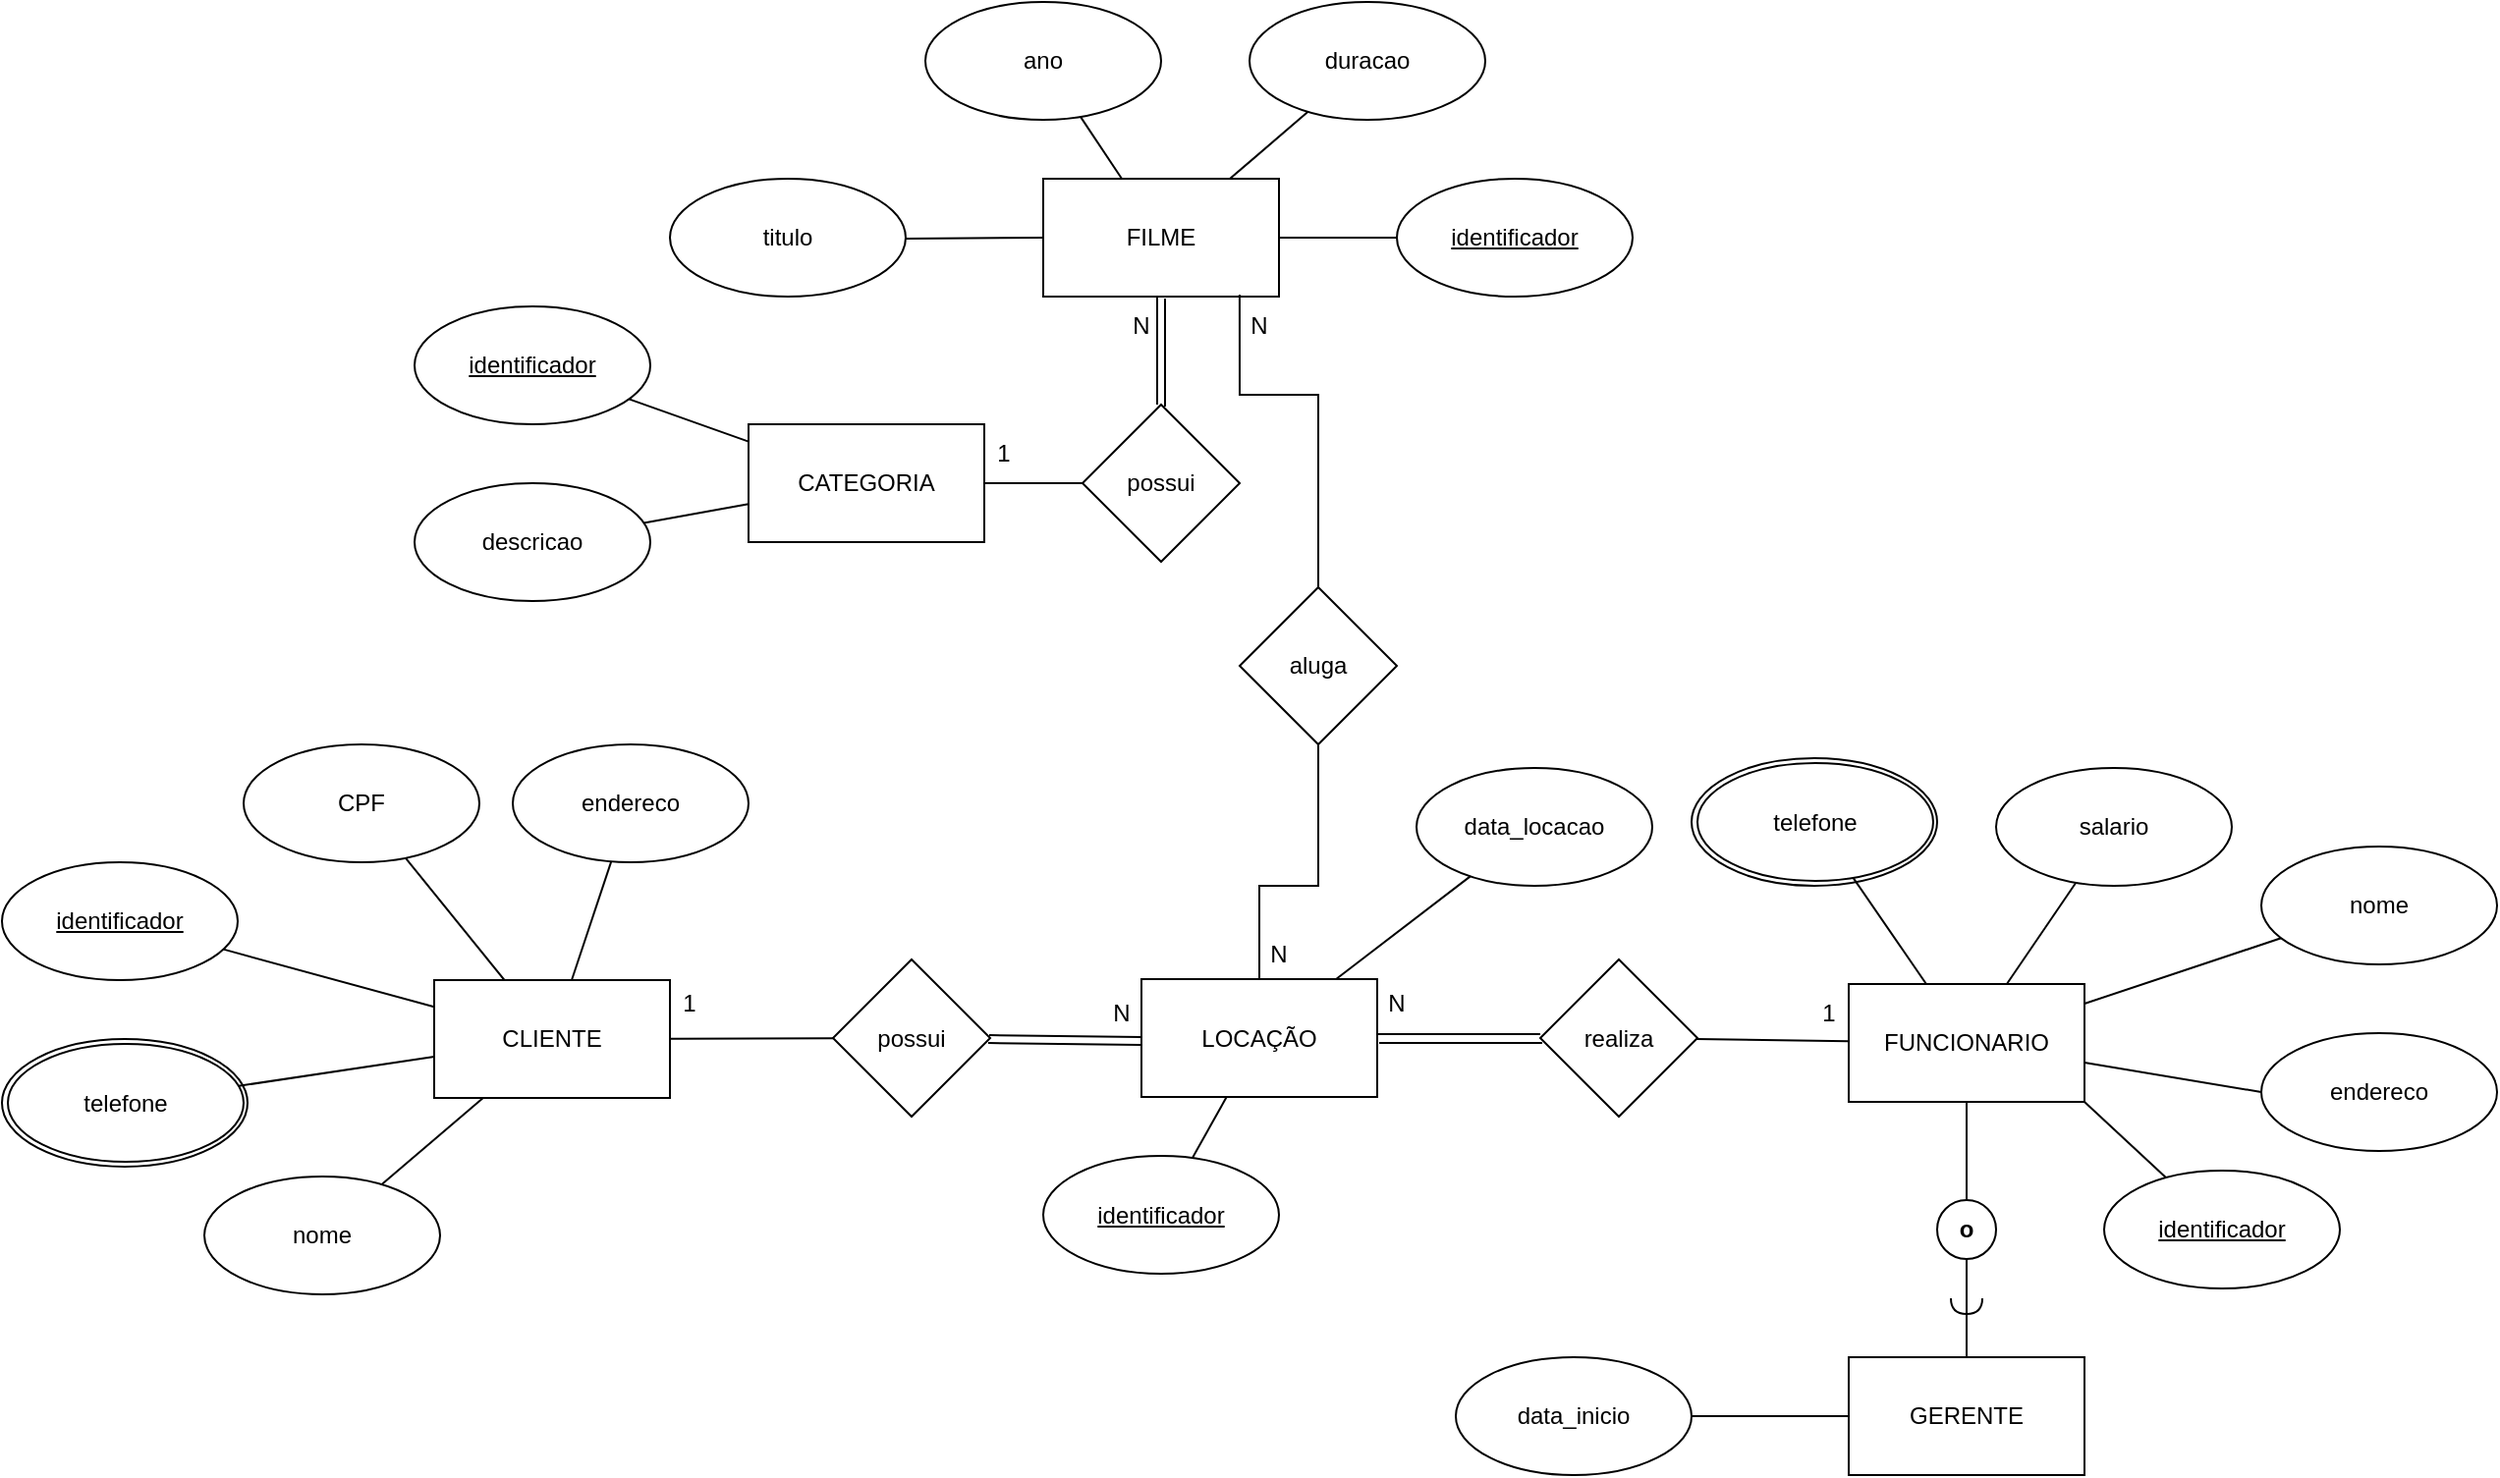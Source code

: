 <mxfile version="24.2.1" type="github">
  <diagram name="Página-1" id="e2H7z5z1DHi275R7N4fV">
    <mxGraphModel dx="2261" dy="746" grid="1" gridSize="10" guides="1" tooltips="1" connect="1" arrows="1" fold="1" page="1" pageScale="1" pageWidth="827" pageHeight="1169" math="0" shadow="0">
      <root>
        <mxCell id="0" />
        <mxCell id="1" parent="0" />
        <mxCell id="LUpjCwsab1zt48BQV9qQ-1" value="FUNCIONARIO" style="rounded=0;whiteSpace=wrap;html=1;" vertex="1" parent="1">
          <mxGeometry x="860" y="500" width="120" height="60" as="geometry" />
        </mxCell>
        <mxCell id="LUpjCwsab1zt48BQV9qQ-2" value="GERENTE" style="rounded=0;whiteSpace=wrap;html=1;" vertex="1" parent="1">
          <mxGeometry x="860" y="690" width="120" height="60" as="geometry" />
        </mxCell>
        <mxCell id="LUpjCwsab1zt48BQV9qQ-3" value="CLIENTE" style="rounded=0;whiteSpace=wrap;html=1;" vertex="1" parent="1">
          <mxGeometry x="140" y="498" width="120" height="60" as="geometry" />
        </mxCell>
        <mxCell id="LUpjCwsab1zt48BQV9qQ-4" value="FILME" style="rounded=0;whiteSpace=wrap;html=1;" vertex="1" parent="1">
          <mxGeometry x="450" y="90" width="120" height="60" as="geometry" />
        </mxCell>
        <mxCell id="LUpjCwsab1zt48BQV9qQ-5" value="CATEGORIA" style="rounded=0;whiteSpace=wrap;html=1;" vertex="1" parent="1">
          <mxGeometry x="300" y="215" width="120" height="60" as="geometry" />
        </mxCell>
        <mxCell id="LUpjCwsab1zt48BQV9qQ-6" value="LOCAÇÃO" style="rounded=0;whiteSpace=wrap;html=1;" vertex="1" parent="1">
          <mxGeometry x="500" y="497.5" width="120" height="60" as="geometry" />
        </mxCell>
        <mxCell id="LUpjCwsab1zt48BQV9qQ-7" value="salario" style="ellipse;whiteSpace=wrap;html=1;" vertex="1" parent="1">
          <mxGeometry x="935" y="390" width="120" height="60" as="geometry" />
        </mxCell>
        <mxCell id="LUpjCwsab1zt48BQV9qQ-8" value="&lt;u&gt;identificador&lt;/u&gt;" style="ellipse;whiteSpace=wrap;html=1;" vertex="1" parent="1">
          <mxGeometry x="990" y="595" width="120" height="60" as="geometry" />
        </mxCell>
        <mxCell id="LUpjCwsab1zt48BQV9qQ-9" value="endereco" style="ellipse;whiteSpace=wrap;html=1;" vertex="1" parent="1">
          <mxGeometry x="1070" y="525" width="120" height="60" as="geometry" />
        </mxCell>
        <mxCell id="LUpjCwsab1zt48BQV9qQ-10" value="nome" style="ellipse;whiteSpace=wrap;html=1;" vertex="1" parent="1">
          <mxGeometry x="1070" y="430" width="120" height="60" as="geometry" />
        </mxCell>
        <mxCell id="LUpjCwsab1zt48BQV9qQ-11" value="" style="ellipse;whiteSpace=wrap;html=1;perimeterSpacing=0;" vertex="1" parent="1">
          <mxGeometry x="780" y="385" width="125" height="65" as="geometry" />
        </mxCell>
        <mxCell id="LUpjCwsab1zt48BQV9qQ-12" value="telefone" style="ellipse;whiteSpace=wrap;html=1;perimeterSpacing=0;" vertex="1" parent="1">
          <mxGeometry x="783" y="387.5" width="120" height="60" as="geometry" />
        </mxCell>
        <mxCell id="LUpjCwsab1zt48BQV9qQ-13" value="" style="endArrow=none;html=1;rounded=0;" edge="1" parent="1" source="LUpjCwsab1zt48BQV9qQ-12" target="LUpjCwsab1zt48BQV9qQ-1">
          <mxGeometry width="50" height="50" relative="1" as="geometry">
            <mxPoint x="820" y="540" as="sourcePoint" />
            <mxPoint x="740" y="370" as="targetPoint" />
          </mxGeometry>
        </mxCell>
        <mxCell id="LUpjCwsab1zt48BQV9qQ-14" value="" style="endArrow=none;html=1;rounded=0;exitX=1;exitY=1;exitDx=0;exitDy=0;" edge="1" parent="1" source="LUpjCwsab1zt48BQV9qQ-1" target="LUpjCwsab1zt48BQV9qQ-8">
          <mxGeometry width="50" height="50" relative="1" as="geometry">
            <mxPoint x="690" y="420" as="sourcePoint" />
            <mxPoint x="740" y="370" as="targetPoint" />
          </mxGeometry>
        </mxCell>
        <mxCell id="LUpjCwsab1zt48BQV9qQ-15" value="" style="endArrow=none;html=1;rounded=0;" edge="1" parent="1" source="LUpjCwsab1zt48BQV9qQ-7" target="LUpjCwsab1zt48BQV9qQ-1">
          <mxGeometry width="50" height="50" relative="1" as="geometry">
            <mxPoint x="690" y="420" as="sourcePoint" />
            <mxPoint x="740" y="370" as="targetPoint" />
          </mxGeometry>
        </mxCell>
        <mxCell id="LUpjCwsab1zt48BQV9qQ-16" value="" style="endArrow=none;html=1;rounded=0;entryX=0;entryY=0.5;entryDx=0;entryDy=0;" edge="1" parent="1" source="LUpjCwsab1zt48BQV9qQ-1" target="LUpjCwsab1zt48BQV9qQ-9">
          <mxGeometry width="50" height="50" relative="1" as="geometry">
            <mxPoint x="690" y="420" as="sourcePoint" />
            <mxPoint x="740" y="370" as="targetPoint" />
          </mxGeometry>
        </mxCell>
        <mxCell id="LUpjCwsab1zt48BQV9qQ-17" value="" style="endArrow=none;html=1;rounded=0;" edge="1" parent="1" source="LUpjCwsab1zt48BQV9qQ-1" target="LUpjCwsab1zt48BQV9qQ-10">
          <mxGeometry width="50" height="50" relative="1" as="geometry">
            <mxPoint x="690" y="420" as="sourcePoint" />
            <mxPoint x="740" y="370" as="targetPoint" />
          </mxGeometry>
        </mxCell>
        <mxCell id="LUpjCwsab1zt48BQV9qQ-18" value="&lt;b&gt;o&lt;/b&gt;" style="ellipse;whiteSpace=wrap;html=1;aspect=fixed;" vertex="1" parent="1">
          <mxGeometry x="905" y="610" width="30" height="30" as="geometry" />
        </mxCell>
        <mxCell id="LUpjCwsab1zt48BQV9qQ-19" value="" style="endArrow=halfCircle;html=1;rounded=0;endFill=0;" edge="1" parent="1" source="LUpjCwsab1zt48BQV9qQ-2">
          <mxGeometry width="50" height="50" relative="1" as="geometry">
            <mxPoint x="690" y="420" as="sourcePoint" />
            <mxPoint x="920" y="660" as="targetPoint" />
          </mxGeometry>
        </mxCell>
        <mxCell id="LUpjCwsab1zt48BQV9qQ-20" value="" style="endArrow=none;html=1;rounded=0;entryX=0.5;entryY=0;entryDx=0;entryDy=0;" edge="1" parent="1" source="LUpjCwsab1zt48BQV9qQ-1" target="LUpjCwsab1zt48BQV9qQ-18">
          <mxGeometry width="50" height="50" relative="1" as="geometry">
            <mxPoint x="690" y="420" as="sourcePoint" />
            <mxPoint x="740" y="370" as="targetPoint" />
          </mxGeometry>
        </mxCell>
        <mxCell id="LUpjCwsab1zt48BQV9qQ-21" value="" style="endArrow=none;html=1;rounded=0;entryX=0.5;entryY=1;entryDx=0;entryDy=0;" edge="1" parent="1" target="LUpjCwsab1zt48BQV9qQ-18">
          <mxGeometry width="50" height="50" relative="1" as="geometry">
            <mxPoint x="920" y="670" as="sourcePoint" />
            <mxPoint x="740" y="470" as="targetPoint" />
          </mxGeometry>
        </mxCell>
        <mxCell id="LUpjCwsab1zt48BQV9qQ-22" value="data_inicio" style="ellipse;whiteSpace=wrap;html=1;" vertex="1" parent="1">
          <mxGeometry x="660" y="690" width="120" height="60" as="geometry" />
        </mxCell>
        <mxCell id="LUpjCwsab1zt48BQV9qQ-23" value="" style="endArrow=none;html=1;rounded=0;" edge="1" parent="1" source="LUpjCwsab1zt48BQV9qQ-22" target="LUpjCwsab1zt48BQV9qQ-2">
          <mxGeometry width="50" height="50" relative="1" as="geometry">
            <mxPoint x="690" y="520" as="sourcePoint" />
            <mxPoint x="740" y="470" as="targetPoint" />
          </mxGeometry>
        </mxCell>
        <mxCell id="LUpjCwsab1zt48BQV9qQ-25" value="&lt;u&gt;identificador&lt;/u&gt;" style="ellipse;whiteSpace=wrap;html=1;" vertex="1" parent="1">
          <mxGeometry x="130" y="155" width="120" height="60" as="geometry" />
        </mxCell>
        <mxCell id="LUpjCwsab1zt48BQV9qQ-26" value="" style="endArrow=none;html=1;rounded=0;" edge="1" parent="1" source="LUpjCwsab1zt48BQV9qQ-25" target="LUpjCwsab1zt48BQV9qQ-5">
          <mxGeometry width="50" height="50" relative="1" as="geometry">
            <mxPoint x="530" y="200" as="sourcePoint" />
            <mxPoint x="580" y="150" as="targetPoint" />
          </mxGeometry>
        </mxCell>
        <mxCell id="LUpjCwsab1zt48BQV9qQ-27" value="descricao" style="ellipse;whiteSpace=wrap;html=1;" vertex="1" parent="1">
          <mxGeometry x="130" y="245" width="120" height="60" as="geometry" />
        </mxCell>
        <mxCell id="LUpjCwsab1zt48BQV9qQ-28" value="" style="endArrow=none;html=1;rounded=0;" edge="1" parent="1" source="LUpjCwsab1zt48BQV9qQ-27" target="LUpjCwsab1zt48BQV9qQ-5">
          <mxGeometry width="50" height="50" relative="1" as="geometry">
            <mxPoint x="530" y="300" as="sourcePoint" />
            <mxPoint x="580" y="250" as="targetPoint" />
          </mxGeometry>
        </mxCell>
        <mxCell id="LUpjCwsab1zt48BQV9qQ-29" value="&lt;u&gt;identificador&lt;/u&gt;" style="ellipse;whiteSpace=wrap;html=1;" vertex="1" parent="1">
          <mxGeometry x="630" y="90" width="120" height="60" as="geometry" />
        </mxCell>
        <mxCell id="LUpjCwsab1zt48BQV9qQ-30" value="titulo" style="ellipse;whiteSpace=wrap;html=1;" vertex="1" parent="1">
          <mxGeometry x="260" y="90" width="120" height="60" as="geometry" />
        </mxCell>
        <mxCell id="LUpjCwsab1zt48BQV9qQ-31" value="ano" style="ellipse;whiteSpace=wrap;html=1;" vertex="1" parent="1">
          <mxGeometry x="390" width="120" height="60" as="geometry" />
        </mxCell>
        <mxCell id="LUpjCwsab1zt48BQV9qQ-33" value="duracao" style="ellipse;whiteSpace=wrap;html=1;" vertex="1" parent="1">
          <mxGeometry x="555" width="120" height="60" as="geometry" />
        </mxCell>
        <mxCell id="LUpjCwsab1zt48BQV9qQ-35" value="" style="endArrow=none;html=1;rounded=0;" edge="1" parent="1" source="LUpjCwsab1zt48BQV9qQ-4" target="LUpjCwsab1zt48BQV9qQ-31">
          <mxGeometry width="50" height="50" relative="1" as="geometry">
            <mxPoint x="340" y="70" as="sourcePoint" />
            <mxPoint x="390" y="20" as="targetPoint" />
          </mxGeometry>
        </mxCell>
        <mxCell id="LUpjCwsab1zt48BQV9qQ-36" value="" style="endArrow=none;html=1;rounded=0;" edge="1" parent="1" source="LUpjCwsab1zt48BQV9qQ-30" target="LUpjCwsab1zt48BQV9qQ-4">
          <mxGeometry width="50" height="50" relative="1" as="geometry">
            <mxPoint x="340" y="70" as="sourcePoint" />
            <mxPoint x="390" y="20" as="targetPoint" />
          </mxGeometry>
        </mxCell>
        <mxCell id="LUpjCwsab1zt48BQV9qQ-37" value="" style="endArrow=none;html=1;rounded=0;" edge="1" parent="1" source="LUpjCwsab1zt48BQV9qQ-4" target="LUpjCwsab1zt48BQV9qQ-33">
          <mxGeometry width="50" height="50" relative="1" as="geometry">
            <mxPoint x="340" y="70" as="sourcePoint" />
            <mxPoint x="390" y="20" as="targetPoint" />
          </mxGeometry>
        </mxCell>
        <mxCell id="LUpjCwsab1zt48BQV9qQ-38" value="" style="endArrow=none;html=1;rounded=0;" edge="1" parent="1" source="LUpjCwsab1zt48BQV9qQ-29" target="LUpjCwsab1zt48BQV9qQ-4">
          <mxGeometry width="50" height="50" relative="1" as="geometry">
            <mxPoint x="340" y="70" as="sourcePoint" />
            <mxPoint x="390" y="20" as="targetPoint" />
          </mxGeometry>
        </mxCell>
        <mxCell id="LUpjCwsab1zt48BQV9qQ-40" value="" style="ellipse;whiteSpace=wrap;html=1;perimeterSpacing=0;" vertex="1" parent="1">
          <mxGeometry x="-80" y="528" width="125" height="65" as="geometry" />
        </mxCell>
        <mxCell id="LUpjCwsab1zt48BQV9qQ-41" value="telefone" style="ellipse;whiteSpace=wrap;html=1;perimeterSpacing=0;" vertex="1" parent="1">
          <mxGeometry x="-77" y="530.5" width="120" height="60" as="geometry" />
        </mxCell>
        <mxCell id="LUpjCwsab1zt48BQV9qQ-42" value="&lt;u&gt;identificador&lt;/u&gt;" style="ellipse;whiteSpace=wrap;html=1;" vertex="1" parent="1">
          <mxGeometry x="-80" y="438" width="120" height="60" as="geometry" />
        </mxCell>
        <mxCell id="LUpjCwsab1zt48BQV9qQ-43" value="nome" style="ellipse;whiteSpace=wrap;html=1;" vertex="1" parent="1">
          <mxGeometry x="23" y="598" width="120" height="60" as="geometry" />
        </mxCell>
        <mxCell id="LUpjCwsab1zt48BQV9qQ-44" value="CPF" style="ellipse;whiteSpace=wrap;html=1;" vertex="1" parent="1">
          <mxGeometry x="43" y="378" width="120" height="60" as="geometry" />
        </mxCell>
        <mxCell id="LUpjCwsab1zt48BQV9qQ-45" value="endereco" style="ellipse;whiteSpace=wrap;html=1;" vertex="1" parent="1">
          <mxGeometry x="180" y="378" width="120" height="60" as="geometry" />
        </mxCell>
        <mxCell id="LUpjCwsab1zt48BQV9qQ-46" value="" style="endArrow=none;html=1;rounded=0;" edge="1" parent="1" source="LUpjCwsab1zt48BQV9qQ-44" target="LUpjCwsab1zt48BQV9qQ-3">
          <mxGeometry width="50" height="50" relative="1" as="geometry">
            <mxPoint x="380" y="478" as="sourcePoint" />
            <mxPoint x="430" y="428" as="targetPoint" />
          </mxGeometry>
        </mxCell>
        <mxCell id="LUpjCwsab1zt48BQV9qQ-47" value="" style="endArrow=none;html=1;rounded=0;" edge="1" parent="1" source="LUpjCwsab1zt48BQV9qQ-42" target="LUpjCwsab1zt48BQV9qQ-3">
          <mxGeometry width="50" height="50" relative="1" as="geometry">
            <mxPoint x="380" y="478" as="sourcePoint" />
            <mxPoint x="430" y="428" as="targetPoint" />
          </mxGeometry>
        </mxCell>
        <mxCell id="LUpjCwsab1zt48BQV9qQ-48" value="" style="endArrow=none;html=1;rounded=0;" edge="1" parent="1" source="LUpjCwsab1zt48BQV9qQ-41" target="LUpjCwsab1zt48BQV9qQ-3">
          <mxGeometry width="50" height="50" relative="1" as="geometry">
            <mxPoint x="380" y="478" as="sourcePoint" />
            <mxPoint x="430" y="428" as="targetPoint" />
          </mxGeometry>
        </mxCell>
        <mxCell id="LUpjCwsab1zt48BQV9qQ-49" value="" style="endArrow=none;html=1;rounded=0;" edge="1" parent="1" source="LUpjCwsab1zt48BQV9qQ-43" target="LUpjCwsab1zt48BQV9qQ-3">
          <mxGeometry width="50" height="50" relative="1" as="geometry">
            <mxPoint x="380" y="478" as="sourcePoint" />
            <mxPoint x="430" y="428" as="targetPoint" />
          </mxGeometry>
        </mxCell>
        <mxCell id="LUpjCwsab1zt48BQV9qQ-50" value="" style="endArrow=none;html=1;rounded=0;" edge="1" parent="1" source="LUpjCwsab1zt48BQV9qQ-45" target="LUpjCwsab1zt48BQV9qQ-3">
          <mxGeometry width="50" height="50" relative="1" as="geometry">
            <mxPoint x="690" y="618" as="sourcePoint" />
            <mxPoint x="740" y="568" as="targetPoint" />
          </mxGeometry>
        </mxCell>
        <mxCell id="LUpjCwsab1zt48BQV9qQ-51" value="&lt;u&gt;identificador&lt;/u&gt;" style="ellipse;whiteSpace=wrap;html=1;" vertex="1" parent="1">
          <mxGeometry x="450" y="587.5" width="120" height="60" as="geometry" />
        </mxCell>
        <mxCell id="LUpjCwsab1zt48BQV9qQ-52" value="data_locacao" style="ellipse;whiteSpace=wrap;html=1;" vertex="1" parent="1">
          <mxGeometry x="640" y="390" width="120" height="60" as="geometry" />
        </mxCell>
        <mxCell id="LUpjCwsab1zt48BQV9qQ-53" value="" style="endArrow=none;html=1;rounded=0;" edge="1" parent="1" source="LUpjCwsab1zt48BQV9qQ-51" target="LUpjCwsab1zt48BQV9qQ-6">
          <mxGeometry width="50" height="50" relative="1" as="geometry">
            <mxPoint x="660" y="387.5" as="sourcePoint" />
            <mxPoint x="710" y="337.5" as="targetPoint" />
          </mxGeometry>
        </mxCell>
        <mxCell id="LUpjCwsab1zt48BQV9qQ-54" value="" style="endArrow=none;html=1;rounded=0;" edge="1" parent="1" source="LUpjCwsab1zt48BQV9qQ-52" target="LUpjCwsab1zt48BQV9qQ-6">
          <mxGeometry width="50" height="50" relative="1" as="geometry">
            <mxPoint x="660" y="387.5" as="sourcePoint" />
            <mxPoint x="710" y="337.5" as="targetPoint" />
          </mxGeometry>
        </mxCell>
        <mxCell id="LUpjCwsab1zt48BQV9qQ-55" value="possui" style="rhombus;whiteSpace=wrap;html=1;" vertex="1" parent="1">
          <mxGeometry x="470" y="205" width="80" height="80" as="geometry" />
        </mxCell>
        <mxCell id="LUpjCwsab1zt48BQV9qQ-56" value="" style="endArrow=none;html=1;rounded=0;" edge="1" parent="1">
          <mxGeometry width="50" height="50" relative="1" as="geometry">
            <mxPoint x="508" y="150" as="sourcePoint" />
            <mxPoint x="508" y="205" as="targetPoint" />
          </mxGeometry>
        </mxCell>
        <mxCell id="LUpjCwsab1zt48BQV9qQ-57" value="" style="endArrow=none;html=1;rounded=0;" edge="1" parent="1" source="LUpjCwsab1zt48BQV9qQ-5" target="LUpjCwsab1zt48BQV9qQ-55">
          <mxGeometry width="50" height="50" relative="1" as="geometry">
            <mxPoint x="480" y="360" as="sourcePoint" />
            <mxPoint x="530" y="310" as="targetPoint" />
          </mxGeometry>
        </mxCell>
        <mxCell id="LUpjCwsab1zt48BQV9qQ-58" value="realiza" style="rhombus;whiteSpace=wrap;html=1;" vertex="1" parent="1">
          <mxGeometry x="703" y="487.5" width="80" height="80" as="geometry" />
        </mxCell>
        <mxCell id="LUpjCwsab1zt48BQV9qQ-59" value="" style="endArrow=none;html=1;rounded=0;" edge="1" parent="1">
          <mxGeometry width="50" height="50" relative="1" as="geometry">
            <mxPoint x="620" y="525.5" as="sourcePoint" />
            <mxPoint x="703" y="525.5" as="targetPoint" />
          </mxGeometry>
        </mxCell>
        <mxCell id="LUpjCwsab1zt48BQV9qQ-60" value="" style="endArrow=none;html=1;rounded=0;" edge="1" parent="1" source="LUpjCwsab1zt48BQV9qQ-58" target="LUpjCwsab1zt48BQV9qQ-1">
          <mxGeometry width="50" height="50" relative="1" as="geometry">
            <mxPoint x="390" y="460" as="sourcePoint" />
            <mxPoint x="440" y="410" as="targetPoint" />
          </mxGeometry>
        </mxCell>
        <mxCell id="LUpjCwsab1zt48BQV9qQ-61" value="1" style="text;html=1;align=center;verticalAlign=middle;whiteSpace=wrap;rounded=0;" vertex="1" parent="1">
          <mxGeometry x="420" y="215" width="20" height="30" as="geometry" />
        </mxCell>
        <mxCell id="LUpjCwsab1zt48BQV9qQ-62" value="N" style="text;html=1;align=center;verticalAlign=middle;whiteSpace=wrap;rounded=0;" vertex="1" parent="1">
          <mxGeometry x="490" y="150" width="20" height="30" as="geometry" />
        </mxCell>
        <mxCell id="LUpjCwsab1zt48BQV9qQ-64" value="" style="endArrow=none;html=1;rounded=0;" edge="1" parent="1">
          <mxGeometry width="50" height="50" relative="1" as="geometry">
            <mxPoint x="512" y="151" as="sourcePoint" />
            <mxPoint x="512" y="206" as="targetPoint" />
          </mxGeometry>
        </mxCell>
        <mxCell id="LUpjCwsab1zt48BQV9qQ-65" value="" style="endArrow=none;html=1;rounded=0;strokeWidth=1;" edge="1" parent="1">
          <mxGeometry width="50" height="50" relative="1" as="geometry">
            <mxPoint x="621" y="530" as="sourcePoint" />
            <mxPoint x="704" y="530" as="targetPoint" />
          </mxGeometry>
        </mxCell>
        <mxCell id="LUpjCwsab1zt48BQV9qQ-67" value="N" style="text;html=1;align=center;verticalAlign=middle;whiteSpace=wrap;rounded=0;" vertex="1" parent="1">
          <mxGeometry x="620" y="495" width="20" height="30" as="geometry" />
        </mxCell>
        <mxCell id="LUpjCwsab1zt48BQV9qQ-68" value="1" style="text;html=1;align=center;verticalAlign=middle;whiteSpace=wrap;rounded=0;" vertex="1" parent="1">
          <mxGeometry x="840" y="500" width="20" height="30" as="geometry" />
        </mxCell>
        <mxCell id="LUpjCwsab1zt48BQV9qQ-69" value="possui" style="rhombus;whiteSpace=wrap;html=1;" vertex="1" parent="1">
          <mxGeometry x="343" y="487.5" width="80" height="80" as="geometry" />
        </mxCell>
        <mxCell id="LUpjCwsab1zt48BQV9qQ-70" value="" style="endArrow=none;html=1;rounded=0;" edge="1" parent="1" source="LUpjCwsab1zt48BQV9qQ-3" target="LUpjCwsab1zt48BQV9qQ-69">
          <mxGeometry width="50" height="50" relative="1" as="geometry">
            <mxPoint x="260" y="525.5" as="sourcePoint" />
            <mxPoint x="343" y="525.5" as="targetPoint" />
          </mxGeometry>
        </mxCell>
        <mxCell id="LUpjCwsab1zt48BQV9qQ-71" value="" style="endArrow=none;html=1;rounded=0;" edge="1" parent="1">
          <mxGeometry width="50" height="50" relative="1" as="geometry">
            <mxPoint x="422.494" y="526.006" as="sourcePoint" />
            <mxPoint x="500" y="527" as="targetPoint" />
          </mxGeometry>
        </mxCell>
        <mxCell id="LUpjCwsab1zt48BQV9qQ-73" value="1" style="text;html=1;align=center;verticalAlign=middle;whiteSpace=wrap;rounded=0;" vertex="1" parent="1">
          <mxGeometry x="260" y="495" width="20" height="30" as="geometry" />
        </mxCell>
        <mxCell id="LUpjCwsab1zt48BQV9qQ-74" value="N" style="text;html=1;align=center;verticalAlign=middle;whiteSpace=wrap;rounded=0;" vertex="1" parent="1">
          <mxGeometry x="480" y="500" width="20" height="30" as="geometry" />
        </mxCell>
        <mxCell id="LUpjCwsab1zt48BQV9qQ-75" value="" style="endArrow=none;html=1;rounded=0;" edge="1" parent="1">
          <mxGeometry width="50" height="50" relative="1" as="geometry">
            <mxPoint x="422" y="530" as="sourcePoint" />
            <mxPoint x="500" y="531" as="targetPoint" />
          </mxGeometry>
        </mxCell>
        <mxCell id="LUpjCwsab1zt48BQV9qQ-76" value="aluga" style="rhombus;whiteSpace=wrap;html=1;" vertex="1" parent="1">
          <mxGeometry x="550" y="298" width="80" height="80" as="geometry" />
        </mxCell>
        <mxCell id="LUpjCwsab1zt48BQV9qQ-77" value="" style="endArrow=none;html=1;rounded=0;" edge="1" parent="1" source="LUpjCwsab1zt48BQV9qQ-76" target="LUpjCwsab1zt48BQV9qQ-6">
          <mxGeometry width="50" height="50" relative="1" as="geometry">
            <mxPoint x="470" y="320" as="sourcePoint" />
            <mxPoint x="520" y="270" as="targetPoint" />
            <Array as="points">
              <mxPoint x="590" y="450" />
              <mxPoint x="560" y="450" />
            </Array>
          </mxGeometry>
        </mxCell>
        <mxCell id="LUpjCwsab1zt48BQV9qQ-78" value="" style="endArrow=none;html=1;rounded=0;exitX=0.833;exitY=0.983;exitDx=0;exitDy=0;exitPerimeter=0;" edge="1" parent="1" source="LUpjCwsab1zt48BQV9qQ-4" target="LUpjCwsab1zt48BQV9qQ-76">
          <mxGeometry width="50" height="50" relative="1" as="geometry">
            <mxPoint x="570" y="120" as="sourcePoint" />
            <mxPoint x="520" y="270" as="targetPoint" />
            <Array as="points">
              <mxPoint x="550" y="200" />
              <mxPoint x="590" y="200" />
            </Array>
          </mxGeometry>
        </mxCell>
        <mxCell id="LUpjCwsab1zt48BQV9qQ-79" value="N" style="text;html=1;align=center;verticalAlign=middle;whiteSpace=wrap;rounded=0;" vertex="1" parent="1">
          <mxGeometry x="560" y="470" width="20" height="30" as="geometry" />
        </mxCell>
        <mxCell id="LUpjCwsab1zt48BQV9qQ-80" value="N" style="text;html=1;align=center;verticalAlign=middle;whiteSpace=wrap;rounded=0;" vertex="1" parent="1">
          <mxGeometry x="550" y="150" width="20" height="30" as="geometry" />
        </mxCell>
      </root>
    </mxGraphModel>
  </diagram>
</mxfile>
